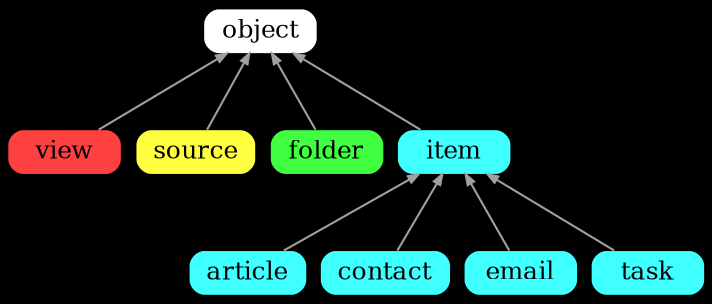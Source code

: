 digraph inherit {
	graph [
		rankdir="BT"
		bgcolor="black"
		color="white"
		nodesep="0.1"
		ranksep="0.5"
	];

	node [
		shape="Mrecord"
		fontsize="12"
		style="filled"
		height="0.2"
		penwidth="0.0"
	];

	edge [
		penwidth="1.0"
		color="#A0A0A0"
		arrowsize="0.5"
	];


	object  [ fillcolor="#ffffff" ];
	view    [ fillcolor="#ff4040" ];
	source  [ fillcolor="#ffff40" ];
	folder  [ fillcolor="#40ff40" ];
	item    [ fillcolor="#40ffff" ];
	article [ fillcolor="#40ffff" ];
	contact [ fillcolor="#40ffff" ];
	email   [ fillcolor="#40ffff" ];
	task    [ fillcolor="#40ffff" ];

	// config;
	// panel;
	// plugin;

	view    -> object;
	source  -> object;
	folder  -> object;
	item    -> object;
	article -> item;
	contact -> item;
	email   -> item;
	task    -> item;

}

